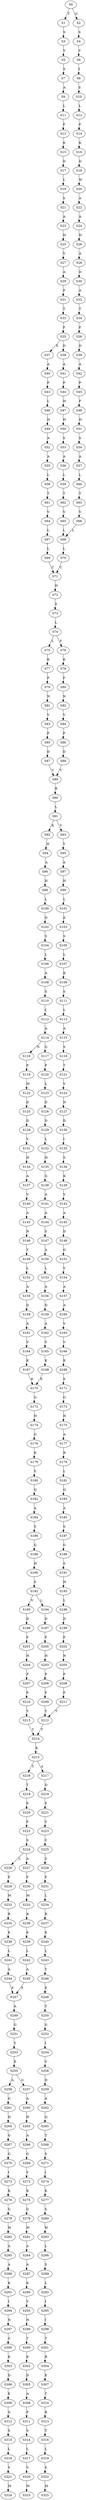 strict digraph  {
	S0 -> S1 [ label = T ];
	S0 -> S2 [ label = G ];
	S1 -> S3 [ label = S ];
	S2 -> S4 [ label = S ];
	S3 -> S5 [ label = V ];
	S4 -> S6 [ label = V ];
	S5 -> S7 [ label = S ];
	S6 -> S8 [ label = I ];
	S7 -> S9 [ label = A ];
	S8 -> S10 [ label = S ];
	S9 -> S11 [ label = L ];
	S10 -> S12 [ label = L ];
	S11 -> S13 [ label = F ];
	S12 -> S14 [ label = F ];
	S13 -> S15 [ label = K ];
	S14 -> S16 [ label = K ];
	S15 -> S17 [ label = D ];
	S16 -> S18 [ label = D ];
	S17 -> S19 [ label = L ];
	S18 -> S20 [ label = W ];
	S19 -> S21 [ label = S ];
	S20 -> S22 [ label = A ];
	S21 -> S23 [ label = A ];
	S22 -> S24 [ label = A ];
	S23 -> S25 [ label = H ];
	S24 -> S26 [ label = H ];
	S25 -> S27 [ label = V ];
	S26 -> S28 [ label = A ];
	S27 -> S29 [ label = A ];
	S28 -> S30 [ label = D ];
	S29 -> S31 [ label = P ];
	S30 -> S32 [ label = A ];
	S31 -> S33 [ label = T ];
	S32 -> S34 [ label = T ];
	S33 -> S35 [ label = F ];
	S34 -> S36 [ label = F ];
	S35 -> S37 [ label = E ];
	S35 -> S38 [ label = D ];
	S36 -> S39 [ label = D ];
	S37 -> S40 [ label = A ];
	S38 -> S41 [ label = A ];
	S39 -> S42 [ label = A ];
	S40 -> S43 [ label = P ];
	S41 -> S44 [ label = P ];
	S42 -> S45 [ label = P ];
	S43 -> S46 [ label = L ];
	S44 -> S47 [ label = H ];
	S45 -> S48 [ label = F ];
	S46 -> S49 [ label = H ];
	S47 -> S50 [ label = H ];
	S48 -> S51 [ label = H ];
	S49 -> S52 [ label = A ];
	S50 -> S53 [ label = S ];
	S51 -> S54 [ label = S ];
	S52 -> S55 [ label = A ];
	S53 -> S56 [ label = A ];
	S54 -> S57 [ label = A ];
	S55 -> S58 [ label = L ];
	S56 -> S59 [ label = L ];
	S57 -> S60 [ label = L ];
	S58 -> S61 [ label = T ];
	S59 -> S62 [ label = T ];
	S60 -> S63 [ label = T ];
	S61 -> S64 [ label = V ];
	S62 -> S65 [ label = V ];
	S63 -> S66 [ label = V ];
	S64 -> S67 [ label = L ];
	S65 -> S68 [ label = L ];
	S66 -> S68 [ label = L ];
	S67 -> S69 [ label = L ];
	S68 -> S70 [ label = L ];
	S69 -> S71 [ label = C ];
	S70 -> S71 [ label = C ];
	S71 -> S72 [ label = H ];
	S72 -> S73 [ label = S ];
	S73 -> S74 [ label = L ];
	S74 -> S75 [ label = L ];
	S74 -> S76 [ label = F ];
	S75 -> S77 [ label = K ];
	S76 -> S78 [ label = K ];
	S77 -> S79 [ label = F ];
	S78 -> S80 [ label = F ];
	S79 -> S81 [ label = N ];
	S80 -> S82 [ label = N ];
	S81 -> S83 [ label = V ];
	S82 -> S84 [ label = V ];
	S83 -> S85 [ label = P ];
	S84 -> S86 [ label = P ];
	S85 -> S87 [ label = D ];
	S86 -> S88 [ label = D ];
	S87 -> S89 [ label = V ];
	S88 -> S89 [ label = V ];
	S89 -> S90 [ label = R ];
	S90 -> S91 [ label = L ];
	S91 -> S92 [ label = K ];
	S91 -> S93 [ label = V ];
	S92 -> S94 [ label = H ];
	S93 -> S95 [ label = Y ];
	S94 -> S96 [ label = A ];
	S95 -> S97 [ label = A ];
	S96 -> S98 [ label = H ];
	S97 -> S99 [ label = H ];
	S98 -> S100 [ label = L ];
	S99 -> S101 [ label = L ];
	S100 -> S102 [ label = D ];
	S101 -> S103 [ label = E ];
	S102 -> S104 [ label = S ];
	S103 -> S105 [ label = S ];
	S104 -> S106 [ label = L ];
	S105 -> S107 [ label = L ];
	S106 -> S108 [ label = A ];
	S107 -> S109 [ label = K ];
	S108 -> S110 [ label = S ];
	S109 -> S111 [ label = S ];
	S110 -> S112 [ label = L ];
	S111 -> S113 [ label = L ];
	S112 -> S114 [ label = A ];
	S113 -> S115 [ label = A ];
	S114 -> S116 [ label = N ];
	S114 -> S117 [ label = G ];
	S115 -> S118 [ label = S ];
	S116 -> S119 [ label = P ];
	S117 -> S120 [ label = P ];
	S118 -> S121 [ label = T ];
	S119 -> S122 [ label = M ];
	S120 -> S123 [ label = L ];
	S121 -> S124 [ label = V ];
	S122 -> S125 [ label = D ];
	S123 -> S126 [ label = D ];
	S124 -> S127 [ label = N ];
	S125 -> S128 [ label = D ];
	S126 -> S129 [ label = D ];
	S127 -> S130 [ label = D ];
	S128 -> S131 [ label = V ];
	S129 -> S132 [ label = L ];
	S130 -> S133 [ label = I ];
	S131 -> S134 [ label = H ];
	S132 -> S135 [ label = H ];
	S133 -> S136 [ label = S ];
	S134 -> S137 [ label = A ];
	S135 -> S138 [ label = G ];
	S136 -> S139 [ label = K ];
	S137 -> S140 [ label = V ];
	S138 -> S141 [ label = A ];
	S139 -> S142 [ label = V ];
	S140 -> S143 [ label = A ];
	S141 -> S144 [ label = A ];
	S142 -> S145 [ label = A ];
	S143 -> S146 [ label = N ];
	S144 -> S147 [ label = S ];
	S145 -> S148 [ label = D ];
	S146 -> S149 [ label = T ];
	S147 -> S150 [ label = A ];
	S148 -> S151 [ label = G ];
	S149 -> S152 [ label = L ];
	S150 -> S153 [ label = L ];
	S151 -> S154 [ label = V ];
	S152 -> S155 [ label = A ];
	S153 -> S156 [ label = A ];
	S154 -> S157 [ label = A ];
	S155 -> S158 [ label = D ];
	S156 -> S159 [ label = D ];
	S157 -> S160 [ label = A ];
	S158 -> S161 [ label = A ];
	S159 -> S162 [ label = A ];
	S160 -> S163 [ label = V ];
	S161 -> S164 [ label = V ];
	S162 -> S165 [ label = V ];
	S163 -> S166 [ label = V ];
	S164 -> S167 [ label = K ];
	S165 -> S168 [ label = K ];
	S166 -> S169 [ label = K ];
	S167 -> S170 [ label = K ];
	S168 -> S170 [ label = K ];
	S169 -> S171 [ label = S ];
	S170 -> S172 [ label = G ];
	S171 -> S173 [ label = G ];
	S172 -> S174 [ label = H ];
	S173 -> S175 [ label = H ];
	S174 -> S176 [ label = G ];
	S175 -> S177 [ label = A ];
	S176 -> S178 [ label = K ];
	S177 -> S179 [ label = R ];
	S178 -> S180 [ label = V ];
	S179 -> S181 [ label = L ];
	S180 -> S182 [ label = Q ];
	S181 -> S183 [ label = Q ];
	S182 -> S184 [ label = A ];
	S183 -> S185 [ label = A ];
	S184 -> S186 [ label = S ];
	S185 -> S187 [ label = S ];
	S186 -> S188 [ label = G ];
	S187 -> S189 [ label = G ];
	S188 -> S190 [ label = H ];
	S189 -> S191 [ label = S ];
	S190 -> S192 [ label = S ];
	S191 -> S193 [ label = H ];
	S192 -> S194 [ label = L ];
	S192 -> S195 [ label = V ];
	S193 -> S196 [ label = L ];
	S194 -> S197 [ label = D ];
	S195 -> S198 [ label = D ];
	S196 -> S199 [ label = D ];
	S197 -> S200 [ label = F ];
	S198 -> S201 [ label = F ];
	S199 -> S202 [ label = F ];
	S200 -> S203 [ label = H ];
	S201 -> S204 [ label = H ];
	S202 -> S205 [ label = H ];
	S203 -> S206 [ label = P ];
	S204 -> S207 [ label = P ];
	S205 -> S208 [ label = P ];
	S206 -> S209 [ label = F ];
	S207 -> S210 [ label = F ];
	S208 -> S211 [ label = F ];
	S209 -> S212 [ label = Y ];
	S210 -> S213 [ label = Y ];
	S211 -> S212 [ label = Y ];
	S212 -> S214 [ label = T ];
	S213 -> S214 [ label = T ];
	S214 -> S215 [ label = K ];
	S215 -> S216 [ label = T ];
	S215 -> S217 [ label = A ];
	S216 -> S218 [ label = T ];
	S217 -> S219 [ label = Q ];
	S218 -> S220 [ label = P ];
	S219 -> S221 [ label = P ];
	S220 -> S222 [ label = F ];
	S221 -> S223 [ label = Y ];
	S222 -> S224 [ label = S ];
	S223 -> S225 [ label = C ];
	S224 -> S226 [ label = L ];
	S224 -> S227 [ label = A ];
	S225 -> S228 [ label = S ];
	S226 -> S229 [ label = F ];
	S227 -> S230 [ label = F ];
	S228 -> S231 [ label = F ];
	S229 -> S232 [ label = M ];
	S230 -> S233 [ label = M ];
	S231 -> S234 [ label = L ];
	S232 -> S235 [ label = R ];
	S233 -> S236 [ label = R ];
	S234 -> S237 [ label = R ];
	S235 -> S238 [ label = E ];
	S236 -> S239 [ label = E ];
	S237 -> S240 [ label = E ];
	S238 -> S241 [ label = L ];
	S239 -> S242 [ label = L ];
	S240 -> S243 [ label = L ];
	S241 -> S244 [ label = A ];
	S242 -> S245 [ label = A ];
	S243 -> S246 [ label = T ];
	S244 -> S247 [ label = E ];
	S245 -> S247 [ label = E ];
	S246 -> S248 [ label = E ];
	S247 -> S249 [ label = A ];
	S248 -> S250 [ label = T ];
	S249 -> S251 [ label = G ];
	S250 -> S252 [ label = G ];
	S251 -> S253 [ label = Y ];
	S252 -> S254 [ label = I ];
	S253 -> S255 [ label = E ];
	S254 -> S256 [ label = V ];
	S255 -> S257 [ label = G ];
	S255 -> S258 [ label = A ];
	S256 -> S259 [ label = D ];
	S257 -> S260 [ label = A ];
	S258 -> S261 [ label = G ];
	S259 -> S262 [ label = A ];
	S260 -> S263 [ label = H ];
	S261 -> S264 [ label = H ];
	S262 -> S265 [ label = Q ];
	S263 -> S266 [ label = A ];
	S264 -> S267 [ label = G ];
	S265 -> S268 [ label = T ];
	S266 -> S269 [ label = G ];
	S267 -> S270 [ label = G ];
	S268 -> S271 [ label = S ];
	S269 -> S272 [ label = V ];
	S270 -> S273 [ label = I ];
	S271 -> S274 [ label = I ];
	S272 -> S275 [ label = K ];
	S273 -> S276 [ label = K ];
	S274 -> S277 [ label = K ];
	S275 -> S278 [ label = G ];
	S276 -> S279 [ label = G ];
	S277 -> S280 [ label = S ];
	S278 -> S281 [ label = W ];
	S279 -> S282 [ label = W ];
	S280 -> S283 [ label = W ];
	S281 -> S284 [ label = A ];
	S282 -> S285 [ label = A ];
	S283 -> S286 [ label = L ];
	S284 -> S287 [ label = A ];
	S285 -> S288 [ label = A ];
	S286 -> S289 [ label = S ];
	S287 -> S290 [ label = K ];
	S288 -> S291 [ label = K ];
	S289 -> S292 [ label = L ];
	S290 -> S293 [ label = V ];
	S291 -> S294 [ label = I ];
	S292 -> S295 [ label = I ];
	S293 -> S296 [ label = N ];
	S294 -> S297 [ label = N ];
	S295 -> S298 [ label = I ];
	S296 -> S299 [ label = T ];
	S297 -> S300 [ label = S ];
	S298 -> S301 [ label = T ];
	S299 -> S302 [ label = K ];
	S300 -> S303 [ label = K ];
	S301 -> S304 [ label = R ];
	S302 -> S305 [ label = D ];
	S303 -> S306 [ label = D ];
	S304 -> S307 [ label = E ];
	S305 -> S308 [ label = A ];
	S306 -> S309 [ label = E ];
	S307 -> S310 [ label = T ];
	S308 -> S311 [ label = P ];
	S309 -> S312 [ label = G ];
	S310 -> S313 [ label = R ];
	S311 -> S314 [ label = S ];
	S312 -> S315 [ label = S ];
	S313 -> S316 [ label = T ];
	S314 -> S317 [ label = L ];
	S315 -> S318 [ label = L ];
	S316 -> S319 [ label = L ];
	S317 -> S320 [ label = V ];
	S318 -> S321 [ label = V ];
	S319 -> S322 [ label = S ];
	S320 -> S323 [ label = M ];
	S321 -> S324 [ label = M ];
	S322 -> S325 [ label = M ];
}
